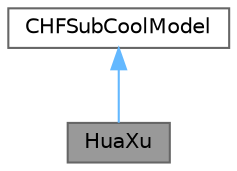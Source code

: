 digraph "HuaXu"
{
 // LATEX_PDF_SIZE
  bgcolor="transparent";
  edge [fontname=Helvetica,fontsize=10,labelfontname=Helvetica,labelfontsize=10];
  node [fontname=Helvetica,fontsize=10,shape=box,height=0.2,width=0.4];
  Node1 [id="Node000001",label="HuaXu",height=0.2,width=0.4,color="gray40", fillcolor="grey60", style="filled", fontcolor="black",tooltip="A critical heat flux (CHF) sub-cooling correlation model based on Hua-Xu (2000) for boiling flows."];
  Node2 -> Node1 [id="edge1_Node000001_Node000002",dir="back",color="steelblue1",style="solid",tooltip=" "];
  Node2 [id="Node000002",label="CHFSubCoolModel",height=0.2,width=0.4,color="gray40", fillcolor="white", style="filled",URL="$classFoam_1_1wallBoilingModels_1_1CHFSubCoolModel.html",tooltip=" "];
}
